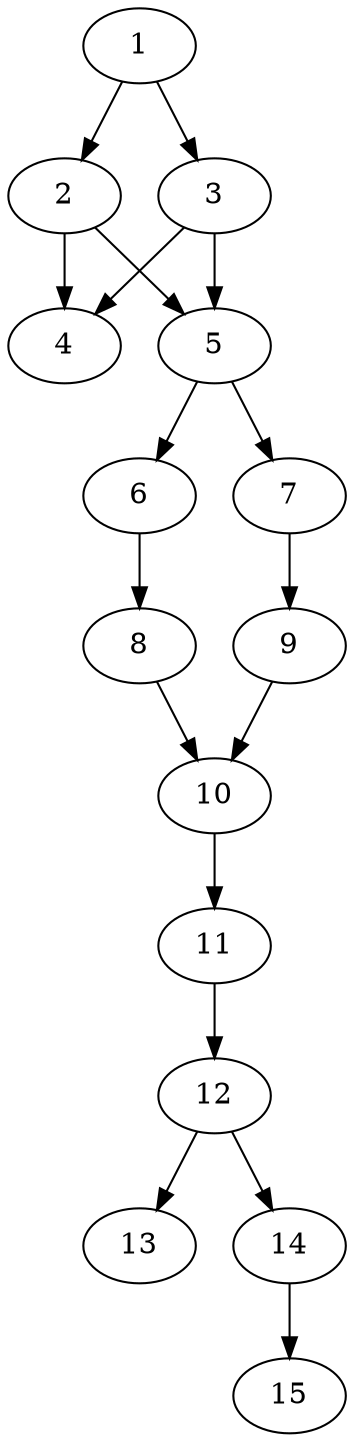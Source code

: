 // DAG automatically generated by daggen at Thu Oct  3 13:59:27 2019
// ./daggen --dot -n 15 --ccr 0.3 --fat 0.3 --regular 0.9 --density 0.7 --mindata 5242880 --maxdata 52428800 
digraph G {
  1 [size="134454613", alpha="0.19", expect_size="40336384"] 
  1 -> 2 [size ="40336384"]
  1 -> 3 [size ="40336384"]
  2 [size="150111573", alpha="0.02", expect_size="45033472"] 
  2 -> 4 [size ="45033472"]
  2 -> 5 [size ="45033472"]
  3 [size="123473920", alpha="0.06", expect_size="37042176"] 
  3 -> 4 [size ="37042176"]
  3 -> 5 [size ="37042176"]
  4 [size="166400000", alpha="0.07", expect_size="49920000"] 
  5 [size="142124373", alpha="0.14", expect_size="42637312"] 
  5 -> 6 [size ="42637312"]
  5 -> 7 [size ="42637312"]
  6 [size="163860480", alpha="0.10", expect_size="49158144"] 
  6 -> 8 [size ="49158144"]
  7 [size="40007680", alpha="0.02", expect_size="12002304"] 
  7 -> 9 [size ="12002304"]
  8 [size="70823253", alpha="0.14", expect_size="21246976"] 
  8 -> 10 [size ="21246976"]
  9 [size="41318400", alpha="0.03", expect_size="12395520"] 
  9 -> 10 [size ="12395520"]
  10 [size="64764587", alpha="0.14", expect_size="19429376"] 
  10 -> 11 [size ="19429376"]
  11 [size="165232640", alpha="0.17", expect_size="49569792"] 
  11 -> 12 [size ="49569792"]
  12 [size="154381653", alpha="0.01", expect_size="46314496"] 
  12 -> 13 [size ="46314496"]
  12 -> 14 [size ="46314496"]
  13 [size="173568000", alpha="0.10", expect_size="52070400"] 
  14 [size="66331307", alpha="0.15", expect_size="19899392"] 
  14 -> 15 [size ="19899392"]
  15 [size="124139520", alpha="0.17", expect_size="37241856"] 
}
